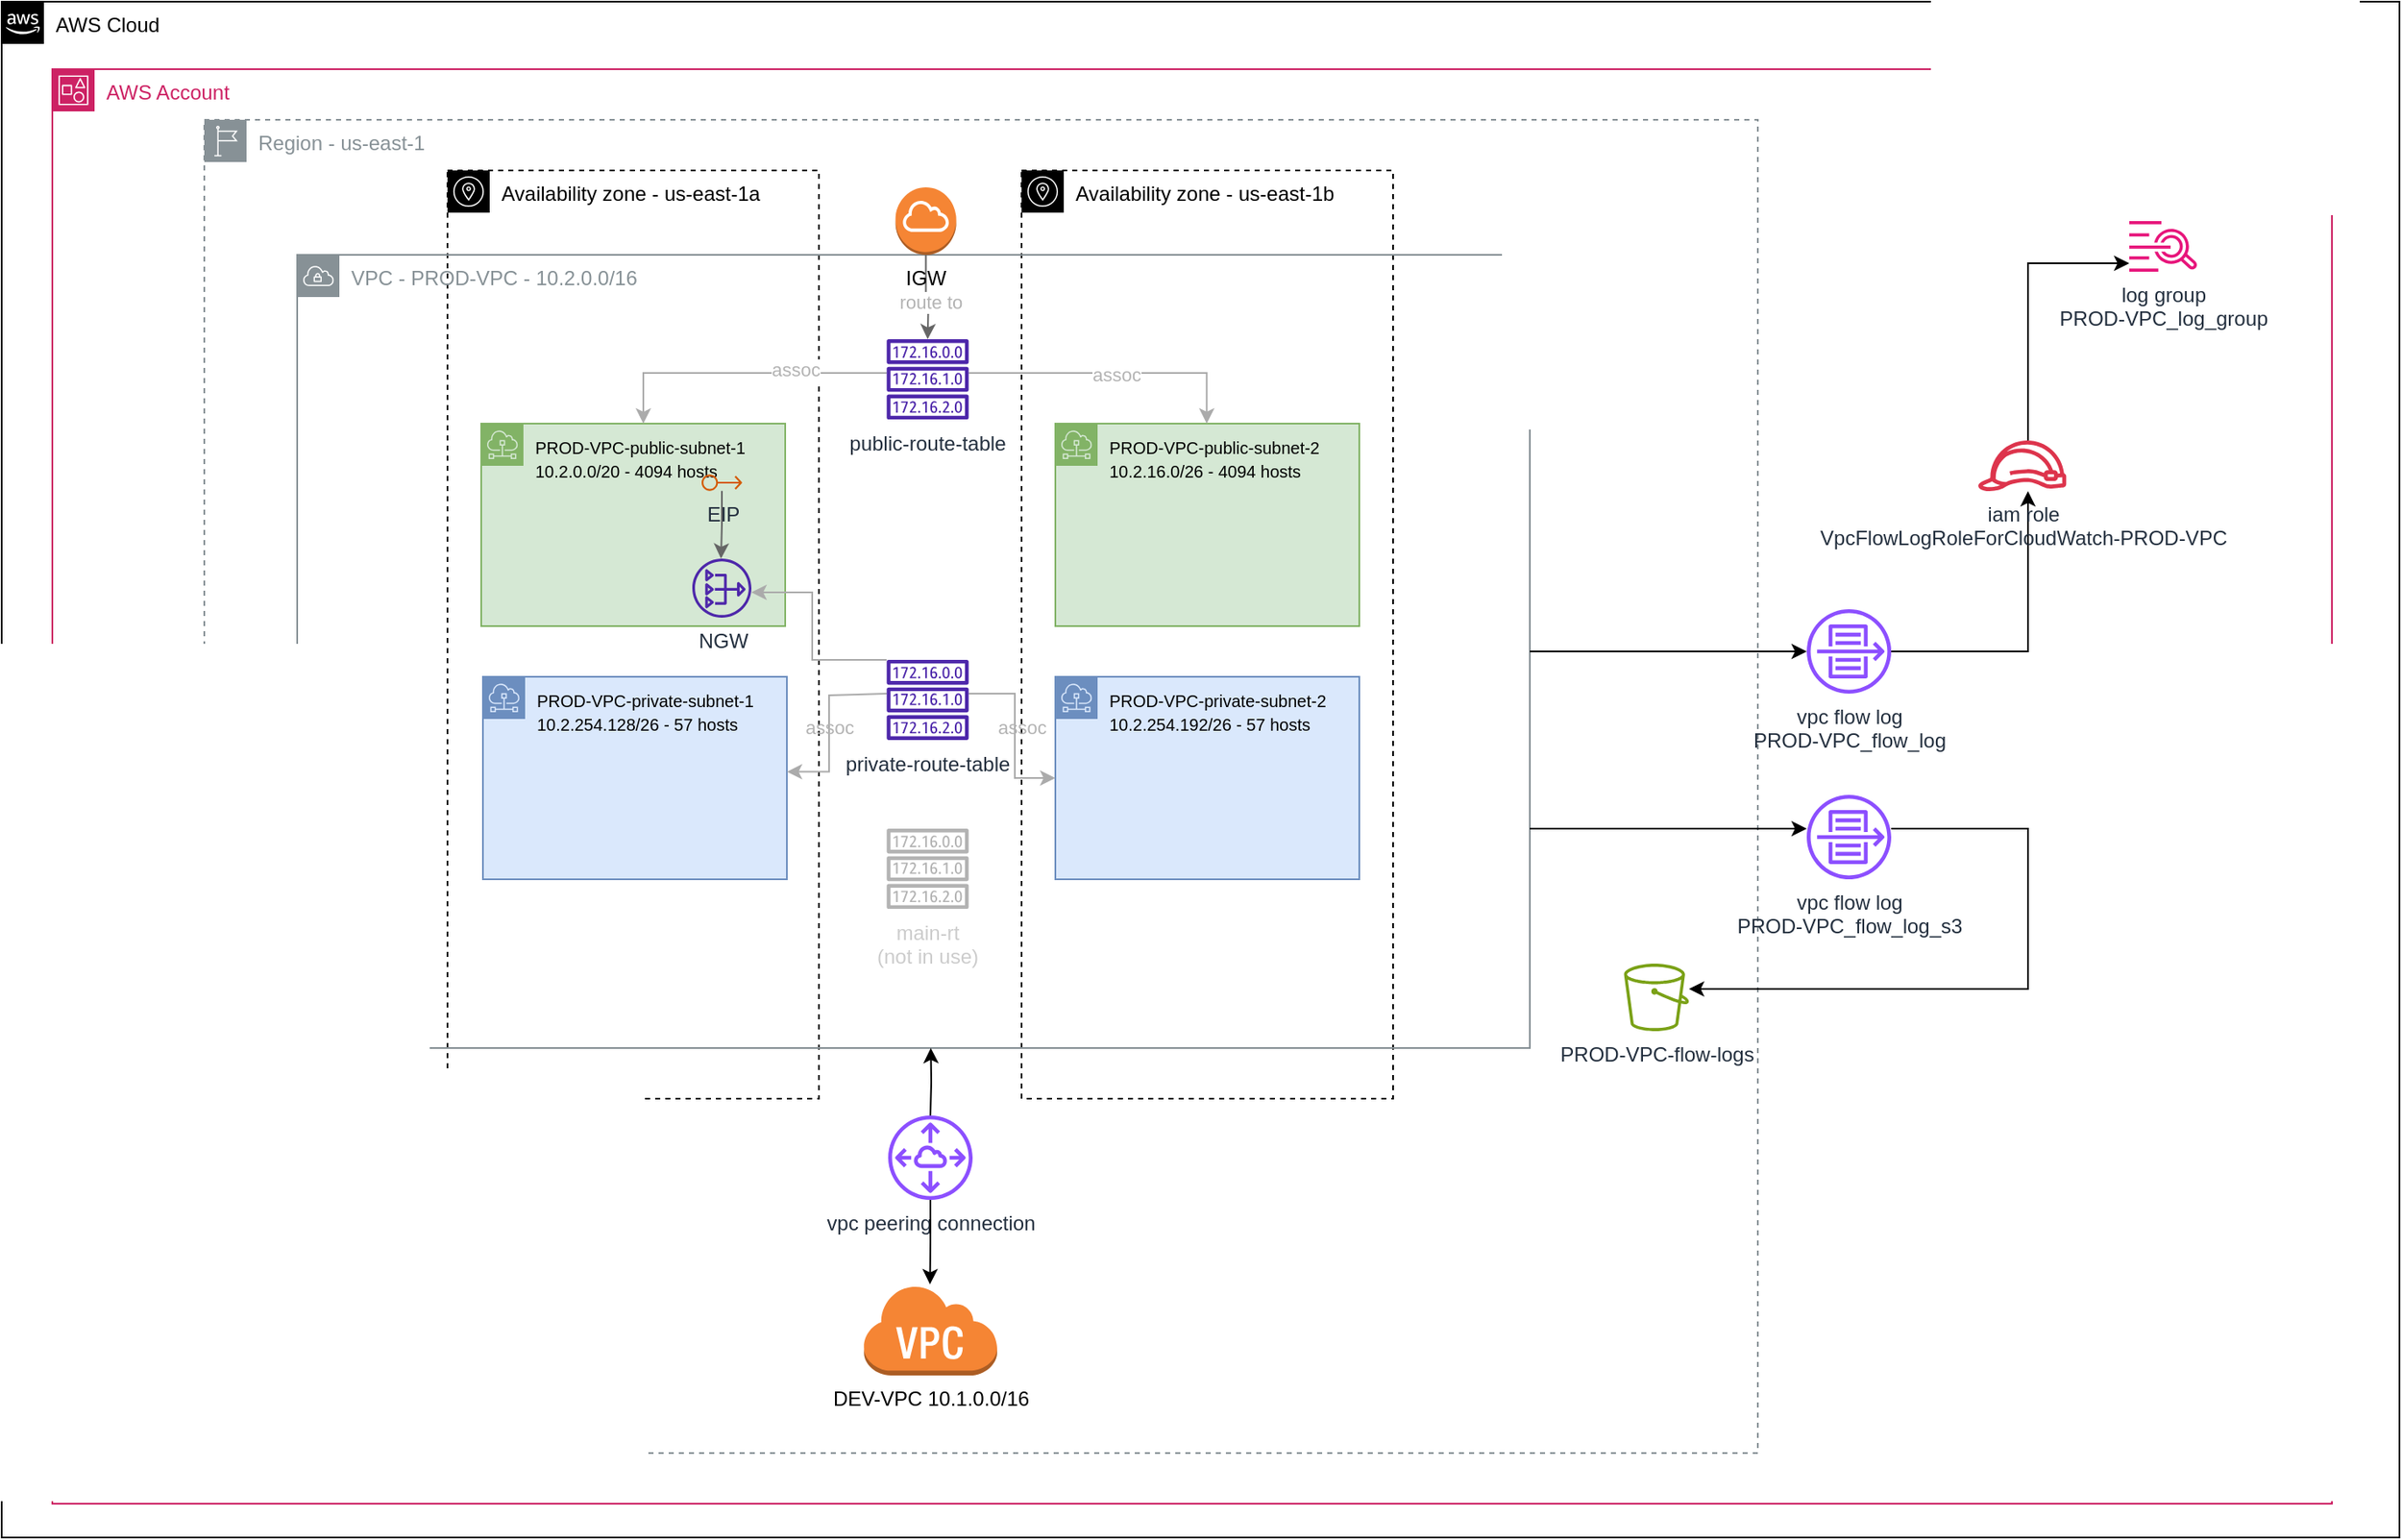<mxfile version="22.0.8" type="device">
  <diagram id="Ht1M8jgEwFfnCIfOTk4-" name="Page-1">
    <mxGraphModel dx="619" dy="1978" grid="1" gridSize="10" guides="1" tooltips="1" connect="1" arrows="1" fold="1" page="1" pageScale="1" pageWidth="1169" pageHeight="827" math="0" shadow="0">
      <root>
        <mxCell id="0" />
        <mxCell id="1QPkmNafXfvHqA0HPbNG-1" value="Cloud + Account + Region + AZs" parent="0" />
        <mxCell id="1QPkmNafXfvHqA0HPbNG-2" value="AWS Cloud" style="points=[[0,0],[0.25,0],[0.5,0],[0.75,0],[1,0],[1,0.25],[1,0.5],[1,0.75],[1,1],[0.75,1],[0.5,1],[0.25,1],[0,1],[0,0.75],[0,0.5],[0,0.25]];outlineConnect=0;html=1;whiteSpace=wrap;fontSize=12;fontStyle=0;shape=mxgraph.aws4.group;grIcon=mxgraph.aws4.group_aws_cloud_alt;verticalAlign=top;align=left;spacingLeft=30;dashed=0;labelBackgroundColor=#ffffff;container=0;pointerEvents=0;collapsible=0;recursiveResize=0;fillColor=none;" parent="1QPkmNafXfvHqA0HPbNG-1" vertex="1">
          <mxGeometry x="40" y="-490" width="1420" height="910" as="geometry" />
        </mxCell>
        <mxCell id="1QPkmNafXfvHqA0HPbNG-3" value="AWS Account" style="points=[[0,0],[0.25,0],[0.5,0],[0.75,0],[1,0],[1,0.25],[1,0.5],[1,0.75],[1,1],[0.75,1],[0.5,1],[0.25,1],[0,1],[0,0.75],[0,0.5],[0,0.25]];outlineConnect=0;gradientColor=none;html=1;whiteSpace=wrap;fontSize=12;fontStyle=0;container=0;pointerEvents=0;collapsible=0;recursiveResize=0;shape=mxgraph.aws4.group;grIcon=mxgraph.aws4.group_account;strokeColor=#CD2264;fillColor=none;verticalAlign=top;align=left;spacingLeft=30;fontColor=#CD2264;dashed=0;" parent="1QPkmNafXfvHqA0HPbNG-1" vertex="1">
          <mxGeometry x="70" y="-450" width="1350" height="850" as="geometry" />
        </mxCell>
        <mxCell id="1QPkmNafXfvHqA0HPbNG-5" value="Region - us-east-1" style="sketch=0;outlineConnect=0;gradientColor=none;html=1;whiteSpace=wrap;fontSize=12;fontStyle=0;shape=mxgraph.aws4.group;grIcon=mxgraph.aws4.group_region;strokeColor=#879196;fillColor=none;verticalAlign=top;align=left;spacingLeft=30;fontColor=#879196;dashed=1;" parent="1QPkmNafXfvHqA0HPbNG-1" vertex="1">
          <mxGeometry x="160" y="-420" width="920" height="790" as="geometry" />
        </mxCell>
        <mxCell id="1QPkmNafXfvHqA0HPbNG-75" value="Availability zone - us-east-1a" style="sketch=0;outlineConnect=0;html=1;whiteSpace=wrap;fontSize=12;fontStyle=0;shape=mxgraph.aws4.group;grIcon=mxgraph.aws4.group_availability_zone;verticalAlign=top;align=left;spacingLeft=30;dashed=1;fillColor=none;" parent="1QPkmNafXfvHqA0HPbNG-1" vertex="1">
          <mxGeometry x="304" y="-390" width="220" height="550" as="geometry" />
        </mxCell>
        <mxCell id="1QPkmNafXfvHqA0HPbNG-76" value="Availability zone - us-east-1b" style="sketch=0;outlineConnect=0;html=1;whiteSpace=wrap;fontSize=12;fontStyle=0;shape=mxgraph.aws4.group;grIcon=mxgraph.aws4.group_availability_zone;verticalAlign=top;align=left;spacingLeft=30;dashed=1;fillColor=none;" parent="1QPkmNafXfvHqA0HPbNG-1" vertex="1">
          <mxGeometry x="644" y="-390" width="220" height="550" as="geometry" />
        </mxCell>
        <mxCell id="1QPkmNafXfvHqA0HPbNG-4" value="vpc + azs" parent="0" />
        <mxCell id="1QPkmNafXfvHqA0HPbNG-6" value="VPC - PROD-VPC - 10.2.0.0/16" style="sketch=0;outlineConnect=0;gradientColor=none;html=1;whiteSpace=wrap;fontSize=12;fontStyle=0;shape=mxgraph.aws4.group;grIcon=mxgraph.aws4.group_vpc;strokeColor=#879196;fillColor=none;verticalAlign=top;align=left;spacingLeft=30;fontColor=#879196;dashed=0;" parent="1QPkmNafXfvHqA0HPbNG-4" vertex="1">
          <mxGeometry x="215" y="-340" width="730" height="470" as="geometry" />
        </mxCell>
        <mxCell id="1QPkmNafXfvHqA0HPbNG-9" value="subnets + route tables" parent="0" />
        <mxCell id="1QPkmNafXfvHqA0HPbNG-10" value="&lt;font style=&quot;font-size: 10px;&quot;&gt;PROD-VPC-public-subnet-1&lt;br&gt;10.2.0.0/20 - 4094 hosts&lt;/font&gt;" style="sketch=0;outlineConnect=0;html=1;whiteSpace=wrap;fontSize=12;fontStyle=0;shape=mxgraph.aws4.group;grIcon=mxgraph.aws4.group_subnet;strokeColor=#82b366;fillColor=#d5e8d4;verticalAlign=top;align=left;spacingLeft=30;dashed=0;" parent="1QPkmNafXfvHqA0HPbNG-9" vertex="1">
          <mxGeometry x="324" y="-240" width="180" height="120" as="geometry" />
        </mxCell>
        <mxCell id="1QPkmNafXfvHqA0HPbNG-11" value="&lt;font style=&quot;font-size: 10px;&quot;&gt;PROD-VPC-private-subnet-2&lt;br&gt;10.2.254.192/26 - 57 hosts&lt;/font&gt;" style="sketch=0;outlineConnect=0;html=1;whiteSpace=wrap;fontSize=12;fontStyle=0;shape=mxgraph.aws4.group;grIcon=mxgraph.aws4.group_subnet;strokeColor=#6c8ebf;fillColor=#dae8fc;verticalAlign=top;align=left;spacingLeft=30;dashed=0;" parent="1QPkmNafXfvHqA0HPbNG-9" vertex="1">
          <mxGeometry x="664" y="-90" width="180" height="120" as="geometry" />
        </mxCell>
        <mxCell id="1QPkmNafXfvHqA0HPbNG-12" value="&lt;font style=&quot;font-size: 10px;&quot;&gt;PROD-VPC-public-subnet-2&lt;br&gt;10.2.16.0/26 - 4094 hosts&lt;/font&gt;" style="sketch=0;outlineConnect=0;html=1;whiteSpace=wrap;fontSize=12;fontStyle=0;shape=mxgraph.aws4.group;grIcon=mxgraph.aws4.group_subnet;strokeColor=#82b366;fillColor=#d5e8d4;verticalAlign=top;align=left;spacingLeft=30;dashed=0;" parent="1QPkmNafXfvHqA0HPbNG-9" vertex="1">
          <mxGeometry x="664" y="-240" width="180" height="120" as="geometry" />
        </mxCell>
        <mxCell id="1QPkmNafXfvHqA0HPbNG-13" value="&lt;font style=&quot;font-size: 10px;&quot;&gt;PROD-VPC-private-subnet-1&lt;br&gt;10.2.254.128/26 - 57 hosts&lt;/font&gt;" style="sketch=0;outlineConnect=0;html=1;whiteSpace=wrap;fontSize=12;fontStyle=0;shape=mxgraph.aws4.group;grIcon=mxgraph.aws4.group_subnet;strokeColor=#6c8ebf;fillColor=#dae8fc;verticalAlign=top;align=left;spacingLeft=30;dashed=0;" parent="1QPkmNafXfvHqA0HPbNG-9" vertex="1">
          <mxGeometry x="325" y="-90" width="180" height="120" as="geometry" />
        </mxCell>
        <mxCell id="1QPkmNafXfvHqA0HPbNG-14" style="edgeStyle=orthogonalEdgeStyle;rounded=0;orthogonalLoop=1;jettySize=auto;html=1;fillColor=#f5f5f5;strokeColor=#ABABAB;" parent="1QPkmNafXfvHqA0HPbNG-9" source="1QPkmNafXfvHqA0HPbNG-18" target="1QPkmNafXfvHqA0HPbNG-10" edge="1">
          <mxGeometry relative="1" as="geometry">
            <Array as="points">
              <mxPoint x="420" y="-270" />
            </Array>
          </mxGeometry>
        </mxCell>
        <mxCell id="1QPkmNafXfvHqA0HPbNG-15" value="&lt;font color=&quot;#b3b3b3&quot;&gt;assoc&lt;/font&gt;" style="edgeLabel;html=1;align=center;verticalAlign=middle;resizable=0;points=[];" parent="1QPkmNafXfvHqA0HPbNG-14" vertex="1" connectable="0">
          <mxGeometry x="-0.376" y="-2" relative="1" as="geometry">
            <mxPoint as="offset" />
          </mxGeometry>
        </mxCell>
        <mxCell id="1QPkmNafXfvHqA0HPbNG-16" style="edgeStyle=orthogonalEdgeStyle;rounded=0;orthogonalLoop=1;jettySize=auto;html=1;fillColor=#f5f5f5;strokeColor=#ABABAB;" parent="1QPkmNafXfvHqA0HPbNG-9" source="1QPkmNafXfvHqA0HPbNG-18" target="1QPkmNafXfvHqA0HPbNG-12" edge="1">
          <mxGeometry relative="1" as="geometry">
            <Array as="points">
              <mxPoint x="753.65" y="-270" />
            </Array>
          </mxGeometry>
        </mxCell>
        <mxCell id="1QPkmNafXfvHqA0HPbNG-17" value="&lt;font color=&quot;#b3b3b3&quot;&gt;assoc&lt;/font&gt;" style="edgeLabel;html=1;align=center;verticalAlign=middle;resizable=0;points=[];" parent="1QPkmNafXfvHqA0HPbNG-16" vertex="1" connectable="0">
          <mxGeometry x="0.021" y="-1" relative="1" as="geometry">
            <mxPoint as="offset" />
          </mxGeometry>
        </mxCell>
        <mxCell id="1QPkmNafXfvHqA0HPbNG-18" value="public-route-table" style="sketch=0;outlineConnect=0;fontColor=#232F3E;gradientColor=none;fillColor=#4D27AA;strokeColor=none;dashed=0;verticalLabelPosition=bottom;verticalAlign=top;align=center;html=1;fontSize=12;fontStyle=0;aspect=fixed;pointerEvents=1;shape=mxgraph.aws4.route_table;" parent="1QPkmNafXfvHqA0HPbNG-9" vertex="1">
          <mxGeometry x="564" y="-290" width="48.82" height="47.56" as="geometry" />
        </mxCell>
        <mxCell id="1QPkmNafXfvHqA0HPbNG-19" style="edgeStyle=orthogonalEdgeStyle;rounded=0;orthogonalLoop=1;jettySize=auto;html=1;fillColor=#f5f5f5;strokeColor=#ABABAB;" parent="1QPkmNafXfvHqA0HPbNG-9" edge="1">
          <mxGeometry relative="1" as="geometry">
            <mxPoint x="564.147" y="-79.998" as="sourcePoint" />
            <mxPoint x="505.0" y="-33.69" as="targetPoint" />
            <Array as="points">
              <mxPoint x="530" y="-79" />
              <mxPoint x="530" y="-34" />
            </Array>
          </mxGeometry>
        </mxCell>
        <mxCell id="1QPkmNafXfvHqA0HPbNG-20" value="assoc" style="edgeLabel;html=1;align=center;verticalAlign=middle;resizable=0;points=[];fontColor=#B3B3B3;labelBackgroundColor=none;" parent="1QPkmNafXfvHqA0HPbNG-19" vertex="1" connectable="0">
          <mxGeometry x="0.281" y="-1" relative="1" as="geometry">
            <mxPoint x="1" y="-14" as="offset" />
          </mxGeometry>
        </mxCell>
        <mxCell id="1QPkmNafXfvHqA0HPbNG-24" value="&lt;font color=&quot;#cccccc&quot;&gt;main-rt&lt;br&gt;(not in use)&lt;/font&gt;" style="sketch=0;outlineConnect=0;fontColor=#232F3E;gradientColor=none;fillColor=#B3B3B3;strokeColor=none;dashed=0;verticalLabelPosition=bottom;verticalAlign=top;align=center;html=1;fontSize=12;fontStyle=0;aspect=fixed;pointerEvents=1;shape=mxgraph.aws4.route_table;" parent="1QPkmNafXfvHqA0HPbNG-9" vertex="1">
          <mxGeometry x="564" width="48.82" height="47.56" as="geometry" />
        </mxCell>
        <mxCell id="AKpphfEQczAsvL_5J20n-3" style="edgeStyle=orthogonalEdgeStyle;rounded=0;orthogonalLoop=1;jettySize=auto;html=1;fillColor=#f5f5f5;strokeColor=#ABABAB;" parent="1QPkmNafXfvHqA0HPbNG-9" source="1QPkmNafXfvHqA0HPbNG-23" edge="1">
          <mxGeometry relative="1" as="geometry">
            <mxPoint x="612.673" y="-166.2" as="sourcePoint" />
            <mxPoint x="664" y="-30" as="targetPoint" />
            <Array as="points">
              <mxPoint x="640" y="-80" />
              <mxPoint x="640" y="-30" />
            </Array>
          </mxGeometry>
        </mxCell>
        <mxCell id="AKpphfEQczAsvL_5J20n-4" value="&lt;font color=&quot;#b3b3b3&quot;&gt;assoc&lt;/font&gt;" style="edgeLabel;html=1;align=center;verticalAlign=middle;resizable=0;points=[];labelBackgroundColor=none;" parent="AKpphfEQczAsvL_5J20n-3" vertex="1" connectable="0">
          <mxGeometry x="-0.209" relative="1" as="geometry">
            <mxPoint x="4" y="7" as="offset" />
          </mxGeometry>
        </mxCell>
        <mxCell id="1QPkmNafXfvHqA0HPbNG-23" value="private-route-table" style="sketch=0;outlineConnect=0;fontColor=#232F3E;gradientColor=none;fillColor=#4D27AA;strokeColor=none;dashed=0;verticalLabelPosition=bottom;verticalAlign=top;align=center;html=1;fontSize=12;fontStyle=0;aspect=fixed;pointerEvents=1;shape=mxgraph.aws4.route_table;" parent="1QPkmNafXfvHqA0HPbNG-9" vertex="1">
          <mxGeometry x="564" y="-100.06" width="48.82" height="47.56" as="geometry" />
        </mxCell>
        <mxCell id="1" value="ngw + eip" parent="0" />
        <mxCell id="B61QVHAr3O2ggxZPTqZ4-23" style="edgeStyle=orthogonalEdgeStyle;rounded=0;orthogonalLoop=1;jettySize=auto;html=1;fillColor=#f5f5f5;strokeColor=#666666;" parent="1" source="yBIT4Z-B5Y2RuPXfhLnc-5" edge="1">
          <mxGeometry relative="1" as="geometry">
            <mxPoint x="588.4" y="-290" as="targetPoint" />
          </mxGeometry>
        </mxCell>
        <mxCell id="3AZNlneF2ymg2nEj50It-9" value="&lt;font color=&quot;#b3b3b3&quot;&gt;route to&lt;/font&gt;" style="edgeLabel;html=1;align=center;verticalAlign=middle;resizable=0;points=[];" parent="B61QVHAr3O2ggxZPTqZ4-23" vertex="1" connectable="0">
          <mxGeometry x="0.116" y="1" relative="1" as="geometry">
            <mxPoint as="offset" />
          </mxGeometry>
        </mxCell>
        <mxCell id="yBIT4Z-B5Y2RuPXfhLnc-5" value="IGW" style="outlineConnect=0;dashed=0;verticalLabelPosition=bottom;verticalAlign=top;align=center;html=1;shape=mxgraph.aws3.internet_gateway;fillColor=#F58534;gradientColor=none;" parent="1" vertex="1">
          <mxGeometry x="569.32" y="-380" width="36" height="40" as="geometry" />
        </mxCell>
        <mxCell id="1QPkmNafXfvHqA0HPbNG-25" style="edgeStyle=orthogonalEdgeStyle;rounded=0;orthogonalLoop=1;jettySize=auto;html=1;fillColor=#f5f5f5;strokeColor=#666666;" parent="1" source="1QPkmNafXfvHqA0HPbNG-28" target="1QPkmNafXfvHqA0HPbNG-26" edge="1">
          <mxGeometry relative="1" as="geometry">
            <mxPoint x="472" y="-160" as="targetPoint" />
            <Array as="points">
              <mxPoint x="467" y="-180" />
              <mxPoint x="466" y="-180" />
            </Array>
          </mxGeometry>
        </mxCell>
        <mxCell id="1QPkmNafXfvHqA0HPbNG-26" value="NGW" style="sketch=0;outlineConnect=0;fontColor=#232F3E;gradientColor=none;fillColor=#4D27AA;strokeColor=none;dashed=0;verticalLabelPosition=bottom;verticalAlign=top;align=center;html=1;fontSize=12;fontStyle=0;aspect=fixed;pointerEvents=1;shape=mxgraph.aws4.nat_gateway;" parent="1" vertex="1">
          <mxGeometry x="449" y="-160" width="35" height="35" as="geometry" />
        </mxCell>
        <mxCell id="1QPkmNafXfvHqA0HPbNG-27" style="edgeStyle=orthogonalEdgeStyle;rounded=0;orthogonalLoop=1;jettySize=auto;html=1;fillColor=#f5f5f5;strokeColor=#ABABAB;" parent="1" source="1QPkmNafXfvHqA0HPbNG-23" edge="1">
          <mxGeometry relative="1" as="geometry">
            <Array as="points">
              <mxPoint x="520" y="-100" />
              <mxPoint x="520" y="-140" />
            </Array>
            <mxPoint x="588.4" y="-90.06" as="sourcePoint" />
            <mxPoint x="484" y="-140" as="targetPoint" />
          </mxGeometry>
        </mxCell>
        <mxCell id="1QPkmNafXfvHqA0HPbNG-28" value="EIP" style="sketch=0;outlineConnect=0;fontColor=#232F3E;gradientColor=none;fillColor=#D45B07;strokeColor=none;dashed=0;verticalLabelPosition=bottom;verticalAlign=top;align=center;html=1;fontSize=12;fontStyle=0;aspect=fixed;pointerEvents=1;shape=mxgraph.aws4.elastic_ip_address;" parent="1" vertex="1">
          <mxGeometry x="454.5" y="-210" width="24" height="10" as="geometry" />
        </mxCell>
        <mxCell id="1QPkmNafXfvHqA0HPbNG-29" value="instances" parent="0" visible="0" />
        <mxCell id="1QPkmNafXfvHqA0HPbNG-30" value="&lt;font style=&quot;font-size: 8px;&quot;&gt;Instances&lt;/font&gt;" style="outlineConnect=0;dashed=0;verticalLabelPosition=bottom;verticalAlign=top;align=center;html=1;shape=mxgraph.aws3.instances;fillColor=#F58534;gradientColor=none;" parent="1QPkmNafXfvHqA0HPbNG-29" vertex="1">
          <mxGeometry x="384" y="-195" width="45.09" height="45" as="geometry" />
        </mxCell>
        <mxCell id="1QPkmNafXfvHqA0HPbNG-31" style="edgeStyle=orthogonalEdgeStyle;rounded=0;orthogonalLoop=1;jettySize=auto;html=1;fillColor=#f5f5f5;strokeColor=#666666;" parent="1QPkmNafXfvHqA0HPbNG-29" source="1QPkmNafXfvHqA0HPbNG-32" target="1QPkmNafXfvHqA0HPbNG-23" edge="1">
          <mxGeometry relative="1" as="geometry">
            <mxPoint x="466.5" y="-125" as="targetPoint" />
            <Array as="points">
              <mxPoint x="588" y="-20" />
            </Array>
          </mxGeometry>
        </mxCell>
        <mxCell id="1QPkmNafXfvHqA0HPbNG-32" value="&lt;font style=&quot;font-size: 8px;&quot;&gt;Instances&lt;/font&gt;" style="outlineConnect=0;dashed=0;verticalLabelPosition=bottom;verticalAlign=top;align=center;html=1;shape=mxgraph.aws3.instances;fillColor=#F58534;gradientColor=none;" parent="1QPkmNafXfvHqA0HPbNG-29" vertex="1">
          <mxGeometry x="384.09" y="-52.5" width="45" height="45" as="geometry" />
        </mxCell>
        <mxCell id="1QPkmNafXfvHqA0HPbNG-71" value="peering-connection" parent="0" />
        <mxCell id="1QPkmNafXfvHqA0HPbNG-72" value="vpc peering connection&lt;br&gt;" style="sketch=0;outlineConnect=0;fontColor=#232F3E;gradientColor=none;fillColor=#8C4FFF;strokeColor=none;dashed=0;verticalLabelPosition=bottom;verticalAlign=top;align=center;html=1;fontSize=12;fontStyle=0;aspect=fixed;pointerEvents=1;shape=mxgraph.aws4.peering;" parent="1QPkmNafXfvHqA0HPbNG-71" vertex="1">
          <mxGeometry x="565" y="170" width="50" height="50" as="geometry" />
        </mxCell>
        <mxCell id="1QPkmNafXfvHqA0HPbNG-81" style="edgeStyle=orthogonalEdgeStyle;rounded=0;orthogonalLoop=1;jettySize=auto;html=1;entryX=0.514;entryY=1;entryDx=0;entryDy=0;entryPerimeter=0;" parent="1QPkmNafXfvHqA0HPbNG-71" target="1QPkmNafXfvHqA0HPbNG-6" edge="1">
          <mxGeometry relative="1" as="geometry">
            <mxPoint x="590" y="170" as="sourcePoint" />
            <mxPoint x="620" y="130" as="targetPoint" />
            <Array as="points" />
          </mxGeometry>
        </mxCell>
        <mxCell id="1QPkmNafXfvHqA0HPbNG-82" value="dev-vpc-black-box" parent="0" />
        <mxCell id="1QPkmNafXfvHqA0HPbNG-84" value="DEV-VPC 10.1.0.0/16" style="outlineConnect=0;dashed=0;verticalLabelPosition=bottom;verticalAlign=top;align=center;html=1;shape=mxgraph.aws3.virtual_private_cloud;fillColor=#F58534;gradientColor=none;" parent="1QPkmNafXfvHqA0HPbNG-82" vertex="1">
          <mxGeometry x="550" y="270" width="79.5" height="54" as="geometry" />
        </mxCell>
        <mxCell id="1QPkmNafXfvHqA0HPbNG-85" style="edgeStyle=orthogonalEdgeStyle;rounded=0;orthogonalLoop=1;jettySize=auto;html=1;" parent="1QPkmNafXfvHqA0HPbNG-82" source="1QPkmNafXfvHqA0HPbNG-72" target="1QPkmNafXfvHqA0HPbNG-84" edge="1">
          <mxGeometry relative="1" as="geometry" />
        </mxCell>
        <mxCell id="DM0_-1CjKEnXpw4L0wGT-3" value="flow logs" parent="0" />
        <mxCell id="DM0_-1CjKEnXpw4L0wGT-5" style="edgeStyle=orthogonalEdgeStyle;rounded=0;orthogonalLoop=1;jettySize=auto;html=1;" parent="DM0_-1CjKEnXpw4L0wGT-3" source="1QPkmNafXfvHqA0HPbNG-6" target="DM0_-1CjKEnXpw4L0wGT-4" edge="1">
          <mxGeometry relative="1" as="geometry">
            <Array as="points">
              <mxPoint x="1060" y="-105" />
              <mxPoint x="1060" y="-105" />
            </Array>
          </mxGeometry>
        </mxCell>
        <mxCell id="DM0_-1CjKEnXpw4L0wGT-4" value="vpc flow log&lt;br&gt;PROD-VPC_flow_log" style="sketch=0;outlineConnect=0;fontColor=#232F3E;gradientColor=none;fillColor=#8C4FFF;strokeColor=none;dashed=0;verticalLabelPosition=bottom;verticalAlign=top;align=center;html=1;fontSize=12;fontStyle=0;aspect=fixed;pointerEvents=1;shape=mxgraph.aws4.flow_logs;" parent="DM0_-1CjKEnXpw4L0wGT-3" vertex="1">
          <mxGeometry x="1109" y="-130" width="50" height="50" as="geometry" />
        </mxCell>
        <mxCell id="DM0_-1CjKEnXpw4L0wGT-6" value="log group&lt;br&gt;PROD-VPC_log_group" style="sketch=0;outlineConnect=0;fontColor=#232F3E;gradientColor=none;fillColor=#E7157B;strokeColor=none;dashed=0;verticalLabelPosition=bottom;verticalAlign=top;align=center;html=1;fontSize=12;fontStyle=0;aspect=fixed;pointerEvents=1;shape=mxgraph.aws4.cloudwatch_logs;" parent="DM0_-1CjKEnXpw4L0wGT-3" vertex="1">
          <mxGeometry x="1300" y="-360" width="40.34" height="30" as="geometry" />
        </mxCell>
        <mxCell id="DM0_-1CjKEnXpw4L0wGT-9" value="" style="edgeStyle=orthogonalEdgeStyle;rounded=0;orthogonalLoop=1;jettySize=auto;html=1;" parent="DM0_-1CjKEnXpw4L0wGT-3" source="DM0_-1CjKEnXpw4L0wGT-4" target="DM0_-1CjKEnXpw4L0wGT-8" edge="1">
          <mxGeometry relative="1" as="geometry">
            <mxPoint x="1169" y="-100" as="sourcePoint" />
            <mxPoint x="1300" y="-335" as="targetPoint" />
            <Array as="points">
              <mxPoint x="1240" y="-105" />
            </Array>
          </mxGeometry>
        </mxCell>
        <mxCell id="DM0_-1CjKEnXpw4L0wGT-10" style="edgeStyle=orthogonalEdgeStyle;rounded=0;orthogonalLoop=1;jettySize=auto;html=1;" parent="DM0_-1CjKEnXpw4L0wGT-3" source="DM0_-1CjKEnXpw4L0wGT-8" target="DM0_-1CjKEnXpw4L0wGT-6" edge="1">
          <mxGeometry relative="1" as="geometry">
            <Array as="points">
              <mxPoint x="1240" y="-335" />
            </Array>
          </mxGeometry>
        </mxCell>
        <mxCell id="DM0_-1CjKEnXpw4L0wGT-8" value="iam role&lt;br&gt;VpcFlowLogRoleForCloudWatch-PROD-VPC" style="sketch=0;outlineConnect=0;fontColor=#232F3E;gradientColor=none;fillColor=#DD344C;strokeColor=none;dashed=0;verticalLabelPosition=bottom;verticalAlign=top;align=center;html=1;fontSize=12;fontStyle=0;aspect=fixed;pointerEvents=1;shape=mxgraph.aws4.role;" parent="DM0_-1CjKEnXpw4L0wGT-3" vertex="1">
          <mxGeometry x="1210" y="-230" width="53.18" height="30" as="geometry" />
        </mxCell>
        <mxCell id="DM0_-1CjKEnXpw4L0wGT-11" value="PROD-VPC-flow-logs" style="sketch=0;outlineConnect=0;fontColor=#232F3E;gradientColor=none;fillColor=#7AA116;strokeColor=none;dashed=0;verticalLabelPosition=bottom;verticalAlign=top;align=center;html=1;fontSize=12;fontStyle=0;aspect=fixed;pointerEvents=1;shape=mxgraph.aws4.bucket;" parent="DM0_-1CjKEnXpw4L0wGT-3" vertex="1">
          <mxGeometry x="1000.77" y="80" width="38.46" height="40" as="geometry" />
        </mxCell>
        <mxCell id="DM0_-1CjKEnXpw4L0wGT-14" value="" style="edgeStyle=orthogonalEdgeStyle;rounded=0;orthogonalLoop=1;jettySize=auto;html=1;" parent="DM0_-1CjKEnXpw4L0wGT-3" source="kqavCU1vsKvX0DDiq4t6-1" target="DM0_-1CjKEnXpw4L0wGT-11" edge="1">
          <mxGeometry relative="1" as="geometry">
            <mxPoint x="1169" y="-90" as="sourcePoint" />
            <mxPoint x="1350" y="100" as="targetPoint" />
            <Array as="points">
              <mxPoint x="1240" />
              <mxPoint x="1240" y="95" />
            </Array>
          </mxGeometry>
        </mxCell>
        <mxCell id="kqavCU1vsKvX0DDiq4t6-1" value="vpc flow log&lt;br&gt;PROD-VPC_flow_log_s3" style="sketch=0;outlineConnect=0;fontColor=#232F3E;gradientColor=none;fillColor=#8C4FFF;strokeColor=none;dashed=0;verticalLabelPosition=bottom;verticalAlign=top;align=center;html=1;fontSize=12;fontStyle=0;aspect=fixed;pointerEvents=1;shape=mxgraph.aws4.flow_logs;" parent="DM0_-1CjKEnXpw4L0wGT-3" vertex="1">
          <mxGeometry x="1109" y="-20" width="50" height="50" as="geometry" />
        </mxCell>
        <mxCell id="kqavCU1vsKvX0DDiq4t6-2" style="edgeStyle=orthogonalEdgeStyle;rounded=0;orthogonalLoop=1;jettySize=auto;html=1;" parent="DM0_-1CjKEnXpw4L0wGT-3" source="1QPkmNafXfvHqA0HPbNG-6" target="kqavCU1vsKvX0DDiq4t6-1" edge="1">
          <mxGeometry relative="1" as="geometry">
            <Array as="points">
              <mxPoint x="990" />
              <mxPoint x="990" />
            </Array>
          </mxGeometry>
        </mxCell>
      </root>
    </mxGraphModel>
  </diagram>
</mxfile>
